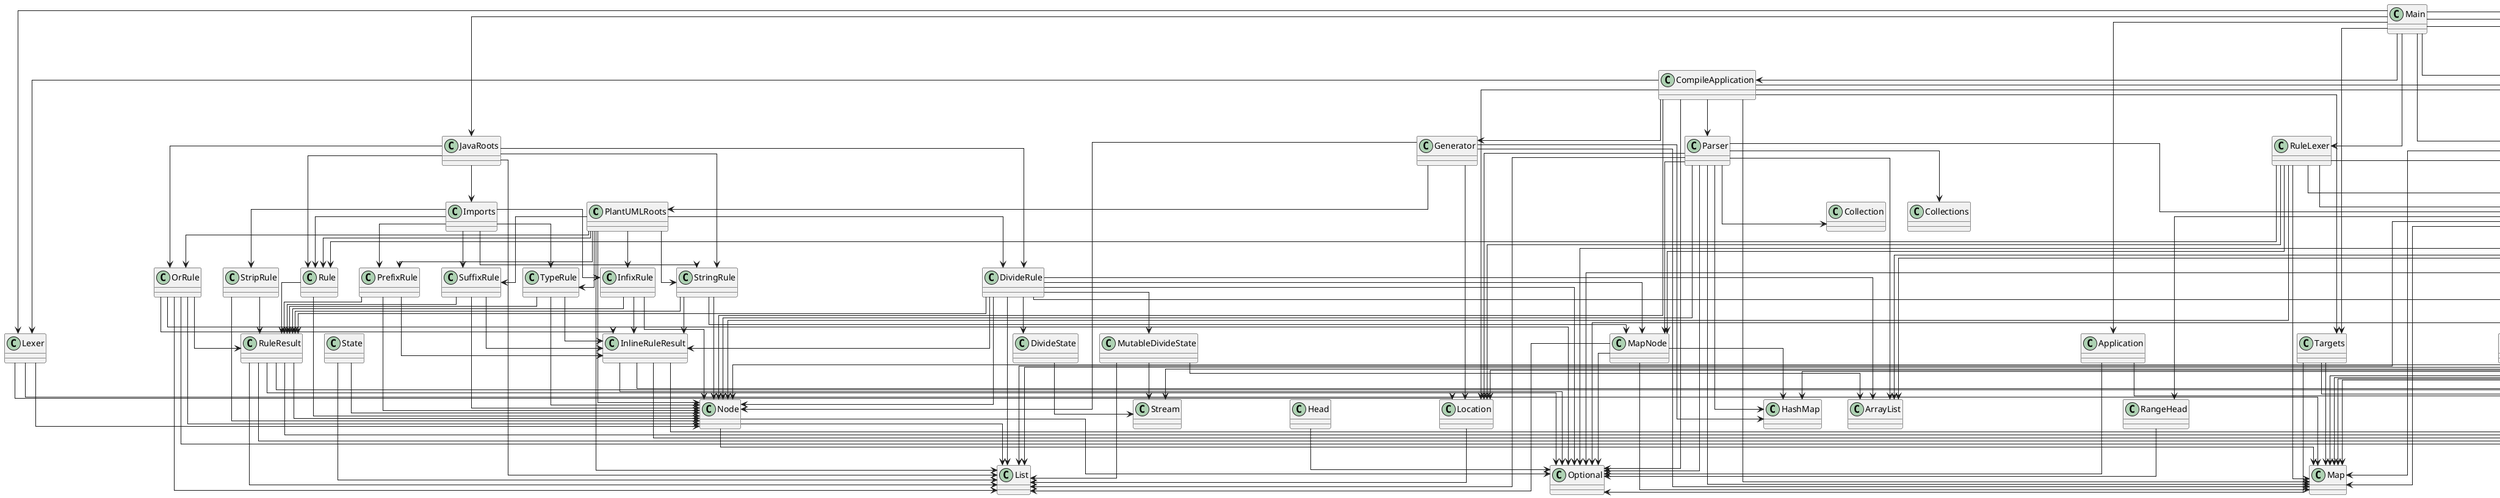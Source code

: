 @startuml
skinparam linetype ortho
class PlantUMLRoots
PlantUMLRoots --> Node
PlantUMLRoots --> DivideRule
PlantUMLRoots --> InfixRule
PlantUMLRoots --> OrRule
PlantUMLRoots --> PrefixRule
PlantUMLRoots --> Rule
PlantUMLRoots --> StringRule
PlantUMLRoots --> SuffixRule
PlantUMLRoots --> TypeRule
PlantUMLRoots --> List
class TypeRule
TypeRule --> Node
TypeRule --> InlineRuleResult
TypeRule --> RuleResult
class OrRule
OrRule --> Node
OrRule --> InlineRuleResult
OrRule --> RuleResult
OrRule --> List
OrRule --> Optional
OrRule --> Function
class Node
Node --> List
Node --> Map
Node --> Optional
class Rule
Rule --> Node
Rule --> RuleResult
class RuleResult
RuleResult --> Tuple2
RuleResult --> Node
RuleResult --> List
RuleResult --> Optional
RuleResult --> Function
RuleResult --> Supplier
class InlineRuleResult
InlineRuleResult --> Tuple2
InlineRuleResult --> Optional
InlineRuleResult --> Function
InlineRuleResult --> Supplier
class Sources
Sources --> Result
Sources --> IOException
Sources --> Map
class Iters
Iters --> Tuple2
Iters --> HeadedIter
Iters --> RangeHead
Iters --> ArrayList
Iters --> List
Iters --> Map
Iters --> Set
class Parser
Parser --> Iters
Parser --> MapNode
Parser --> Node
Parser --> Location
Parser --> ArrayList
Parser --> Collection
Parser --> Collections
Parser --> HashMap
Parser --> List
Parser --> Map
Parser --> Optional
class SafeFiles
SafeFiles --> Err
SafeFiles --> Ok
SafeFiles --> Result
SafeFiles --> IOException
SafeFiles --> Files
SafeFiles --> Path
SafeFiles --> Optional
SafeFiles --> Set
SafeFiles --> Collectors
SafeFiles --> Stream
class Lexer
Lexer --> Node
Lexer --> Location
Lexer --> Map
class Location
Location --> List
class StringRule
StringRule --> MapNode
StringRule --> Node
StringRule --> InlineRuleResult
StringRule --> RuleResult
class PathTargets
PathTargets --> SafeFiles
PathTargets --> Iters
PathTargets --> IOException
PathTargets --> Files
PathTargets --> Path
PathTargets --> Map
PathTargets --> Optional
class JavaRoots
JavaRoots --> Imports
JavaRoots --> DivideRule
JavaRoots --> OrRule
JavaRoots --> Rule
JavaRoots --> StringRule
JavaRoots --> List
class Head
Head --> Optional
class Tuple2
class StripRule
StripRule --> Node
StripRule --> RuleResult
class PathSources
PathSources --> SafeFiles
PathSources --> Tuple2
PathSources --> Iters
PathSources --> MapCollector
PathSources --> ResultCollector
PathSources --> Result
PathSources --> IOException
PathSources --> Files
PathSources --> Path
PathSources --> Map
PathSources --> Set
PathSources --> Collectors
class Ok
Ok --> Tuple2
Ok --> Function
Ok --> Supplier
class Iter
Iter --> Result
Iter --> Node
Iter --> Location
Iter --> IOException
Iter --> Map
Iter --> BiFunction
Iter --> Function
class Application
Application --> IOException
Application --> Optional
class State
State --> Node
State --> List
class RangeHead
RangeHead --> Optional
class DivideRule
DivideRule --> MapNode
DivideRule --> Node
DivideRule --> DivideState
DivideRule --> MutableDivideState
DivideRule --> InlineRuleResult
DivideRule --> RuleResult
DivideRule --> ArrayList
DivideRule --> List
DivideRule --> Optional
DivideRule --> Collectors
class Err
Err --> Tuple2
Err --> Function
Err --> Supplier
class Imports
Imports --> InfixRule
Imports --> PrefixRule
Imports --> Rule
Imports --> StringRule
Imports --> StripRule
Imports --> SuffixRule
Imports --> TypeRule
class RuleLexer
RuleLexer --> Tuple2
RuleLexer --> Iters
RuleLexer --> MapCollector
RuleLexer --> MapNode
RuleLexer --> Node
RuleLexer --> Rule
RuleLexer --> Location
RuleLexer --> Map
class SuffixRule
SuffixRule --> Node
SuffixRule --> InlineRuleResult
SuffixRule --> RuleResult
class Result
Result --> Tuple2
Result --> Function
Result --> Supplier
class Main
Main --> Application
Main --> CompileApplication
Main --> JavaRoots
Main --> PathSources
Main --> PathTargets
Main --> Sources
Main --> Targets
Main --> Lexer
Main --> RuleLexer
Main --> IOException
Main --> Paths
class Source
Source --> Result
Source --> IOException
class MapCollector
MapCollector --> Tuple2
MapCollector --> HashMap
MapCollector --> Map
class DivideState
DivideState --> Stream
class ResultCollector
ResultCollector --> Ok
ResultCollector --> Result
class Generator
Generator --> PlantUMLRoots
Generator --> Node
Generator --> Location
Generator --> HashMap
Generator --> Map
class HeadedIter
HeadedIter --> Collector
HeadedIter --> Iter
HeadedIter --> Ok
HeadedIter --> Result
HeadedIter --> Optional
HeadedIter --> BiFunction
HeadedIter --> Function
class PrefixRule
PrefixRule --> Node
PrefixRule --> InlineRuleResult
PrefixRule --> RuleResult
class InfixRule
InfixRule --> Node
InfixRule --> InlineRuleResult
InfixRule --> RuleResult
class MutableDivideState
MutableDivideState --> ArrayList
MutableDivideState --> List
MutableDivideState --> Stream
class CompileApplication
CompileApplication --> Node
CompileApplication --> Location
CompileApplication --> Sources
CompileApplication --> Targets
CompileApplication --> Generator
CompileApplication --> Lexer
CompileApplication --> Parser
CompileApplication --> IOException
CompileApplication --> Map
CompileApplication --> Optional
class Targets
Targets --> IOException
Targets --> Map
Targets --> Optional
class MapNode
MapNode --> HashMap
MapNode --> List
MapNode --> Map
MapNode --> Optional
class PathSource
PathSource --> SafeFiles
PathSource --> Result
PathSource --> IOException
PathSource --> Path
PathSource --> ArrayList
PathSource --> List
class Collector
@enduml
